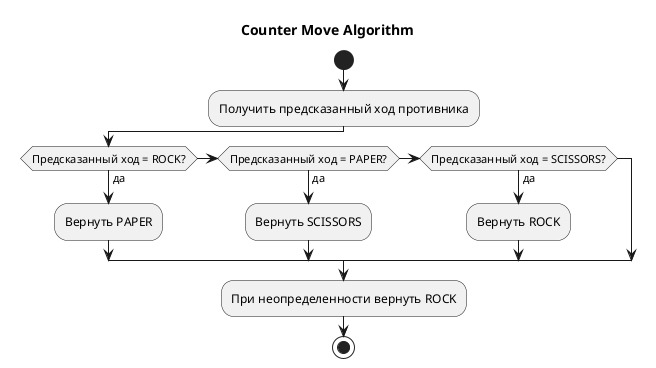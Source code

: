 @startuml
' Диаграмма алгоритма counter_move
title Counter Move Algorithm

start
:Получить предсказанный ход противника;
if (Предсказанный ход = ROCK?) then (да)
  :Вернуть PAPER;
elseif (Предсказанный ход = PAPER?) then (да)
  :Вернуть SCISSORS;
elseif (Предсказанный ход = SCISSORS?) then (да)
  :Вернуть ROCK;
endif
:При неопределенности вернуть ROCK;
stop
@enduml